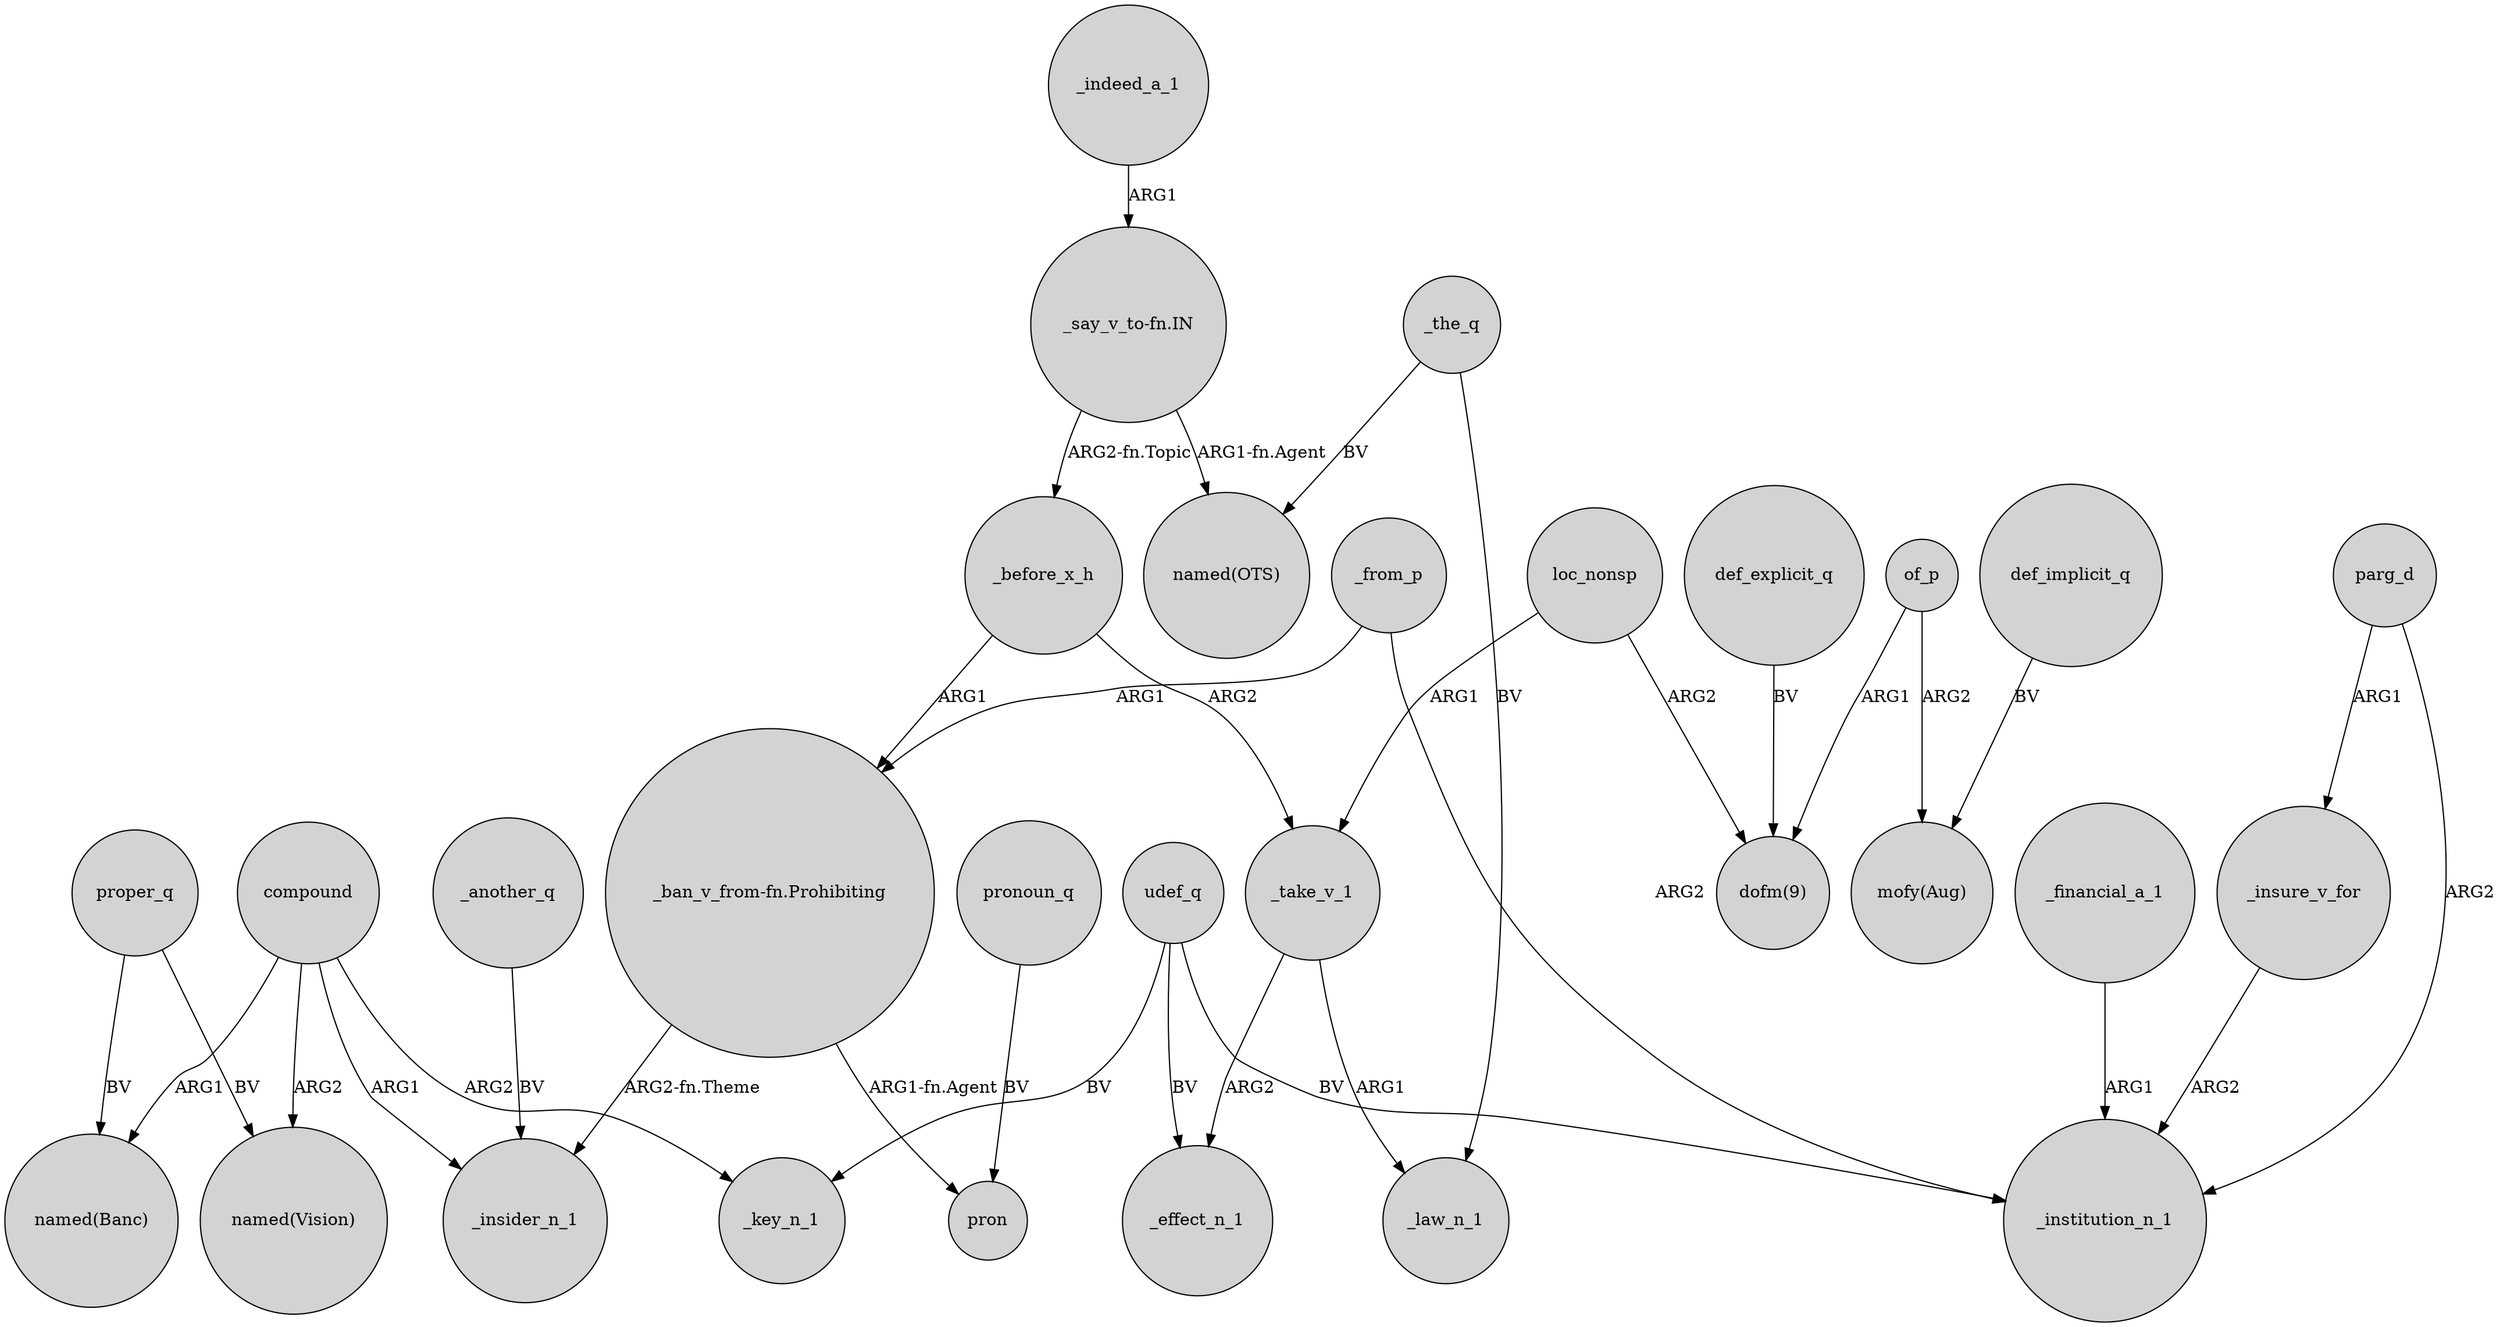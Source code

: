 digraph {
	node [shape=circle style=filled]
	"_ban_v_from-fn.Prohibiting" -> pron [label="ARG1-fn.Agent"]
	compound -> _key_n_1 [label=ARG2]
	proper_q -> "named(Banc)" [label=BV]
	udef_q -> _key_n_1 [label=BV]
	_from_p -> "_ban_v_from-fn.Prohibiting" [label=ARG1]
	_the_q -> "named(OTS)" [label=BV]
	"_say_v_to-fn.IN" -> _before_x_h [label="ARG2-fn.Topic"]
	proper_q -> "named(Vision)" [label=BV]
	_before_x_h -> _take_v_1 [label=ARG2]
	_take_v_1 -> _law_n_1 [label=ARG1]
	udef_q -> _effect_n_1 [label=BV]
	compound -> "named(Vision)" [label=ARG2]
	_from_p -> _institution_n_1 [label=ARG2]
	def_implicit_q -> "mofy(Aug)" [label=BV]
	udef_q -> _institution_n_1 [label=BV]
	compound -> _insider_n_1 [label=ARG1]
	pronoun_q -> pron [label=BV]
	"_say_v_to-fn.IN" -> "named(OTS)" [label="ARG1-fn.Agent"]
	_financial_a_1 -> _institution_n_1 [label=ARG1]
	parg_d -> _insure_v_for [label=ARG1]
	_before_x_h -> "_ban_v_from-fn.Prohibiting" [label=ARG1]
	of_p -> "dofm(9)" [label=ARG1]
	_the_q -> _law_n_1 [label=BV]
	def_explicit_q -> "dofm(9)" [label=BV]
	"_ban_v_from-fn.Prohibiting" -> _insider_n_1 [label="ARG2-fn.Theme"]
	_indeed_a_1 -> "_say_v_to-fn.IN" [label=ARG1]
	_take_v_1 -> _effect_n_1 [label=ARG2]
	loc_nonsp -> "dofm(9)" [label=ARG2]
	of_p -> "mofy(Aug)" [label=ARG2]
	loc_nonsp -> _take_v_1 [label=ARG1]
	parg_d -> _institution_n_1 [label=ARG2]
	compound -> "named(Banc)" [label=ARG1]
	_insure_v_for -> _institution_n_1 [label=ARG2]
	_another_q -> _insider_n_1 [label=BV]
}
